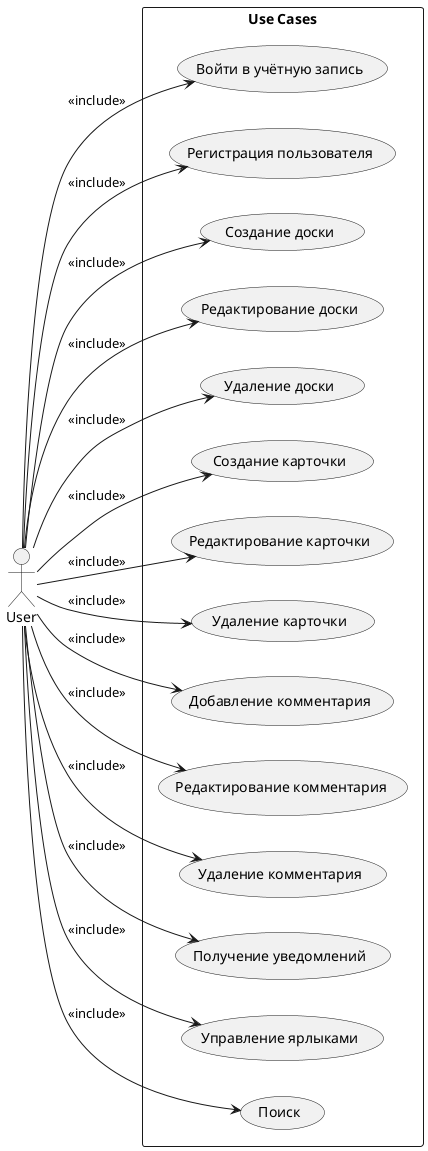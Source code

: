 @startuml

left to right direction
actor User as "User"

rectangle "Use Cases" {
  usecase "Войти в учётную запись" as UC1
  usecase "Регистрация пользователя" as UC2
  usecase "Создание доски" as UC3
  usecase "Редактирование доски" as UC4
  usecase "Удаление доски" as UC5
  usecase "Создание карточки" as UC6
  usecase "Редактирование карточки" as UC7
  usecase "Удаление карточки" as UC8
  usecase "Добавление комментария" as UC9
  usecase "Редактирование комментария" as UC10
  usecase "Удаление комментария" as UC11
  usecase "Получение уведомлений" as UC12
  usecase "Управление ярлыками" as UC13
  usecase "Поиск" as UC14

  User --> UC1 : <<include>>
  User --> UC2 : <<include>>
  User --> UC3 : <<include>>
  User --> UC4 : <<include>>
  User --> UC5 : <<include>>
  User --> UC6 : <<include>>
  User --> UC7 : <<include>>
  User --> UC8 : <<include>>
  User --> UC9 : <<include>>
  User --> UC10 : <<include>>
  User --> UC11 : <<include>>
  User --> UC12 : <<include>>
  User --> UC13 : <<include>>
  User --> UC14 : <<include>>


}

@enduml
